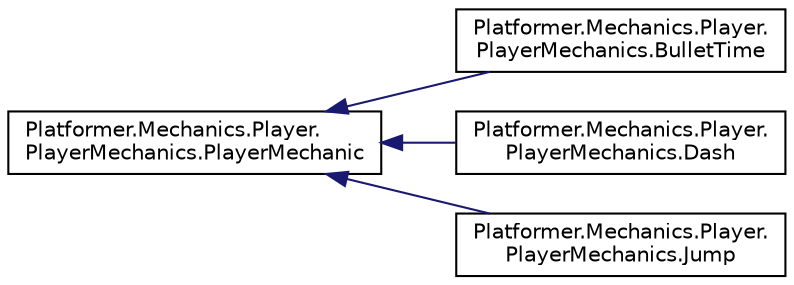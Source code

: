 digraph "Graphical Class Hierarchy"
{
 // LATEX_PDF_SIZE
  edge [fontname="Helvetica",fontsize="10",labelfontname="Helvetica",labelfontsize="10"];
  node [fontname="Helvetica",fontsize="10",shape=record];
  rankdir="LR";
  Node0 [label="Platformer.Mechanics.Player.\lPlayerMechanics.PlayerMechanic",height=0.2,width=0.4,color="black", fillcolor="white", style="filled",URL="$interface_platformer_1_1_mechanics_1_1_player_1_1_player_mechanics_1_1_player_mechanic.html",tooltip="interface from which mechanics moved to a class will inherit"];
  Node0 -> Node1 [dir="back",color="midnightblue",fontsize="10",style="solid",fontname="Helvetica"];
  Node1 [label="Platformer.Mechanics.Player.\lPlayerMechanics.BulletTime",height=0.2,width=0.4,color="black", fillcolor="white", style="filled",URL="$class_platformer_1_1_mechanics_1_1_player_1_1_player_mechanics_1_1_bullet_time.html",tooltip="Class that manages the bullet time mechanic of the PlayerController"];
  Node0 -> Node2 [dir="back",color="midnightblue",fontsize="10",style="solid",fontname="Helvetica"];
  Node2 [label="Platformer.Mechanics.Player.\lPlayerMechanics.Dash",height=0.2,width=0.4,color="black", fillcolor="white", style="filled",URL="$class_platformer_1_1_mechanics_1_1_player_1_1_player_mechanics_1_1_dash.html",tooltip="Class that manages the Dash of the PlayerController"];
  Node0 -> Node3 [dir="back",color="midnightblue",fontsize="10",style="solid",fontname="Helvetica"];
  Node3 [label="Platformer.Mechanics.Player.\lPlayerMechanics.Jump",height=0.2,width=0.4,color="black", fillcolor="white", style="filled",URL="$class_platformer_1_1_mechanics_1_1_player_1_1_player_mechanics_1_1_jump.html",tooltip="Class that manages the jump of the PlayerController"];
}

